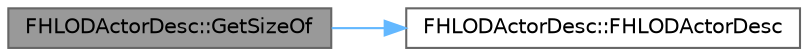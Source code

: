 digraph "FHLODActorDesc::GetSizeOf"
{
 // INTERACTIVE_SVG=YES
 // LATEX_PDF_SIZE
  bgcolor="transparent";
  edge [fontname=Helvetica,fontsize=10,labelfontname=Helvetica,labelfontsize=10];
  node [fontname=Helvetica,fontsize=10,shape=box,height=0.2,width=0.4];
  rankdir="LR";
  Node1 [id="Node000001",label="FHLODActorDesc::GetSizeOf",height=0.2,width=0.4,color="gray40", fillcolor="grey60", style="filled", fontcolor="black",tooltip=" "];
  Node1 -> Node2 [id="edge1_Node000001_Node000002",color="steelblue1",style="solid",tooltip=" "];
  Node2 [id="Node000002",label="FHLODActorDesc::FHLODActorDesc",height=0.2,width=0.4,color="grey40", fillcolor="white", style="filled",URL="$d4/d4e/classFHLODActorDesc.html#a44336a4ef6ed8d6b974c1e223d82bd85",tooltip=" "];
}
